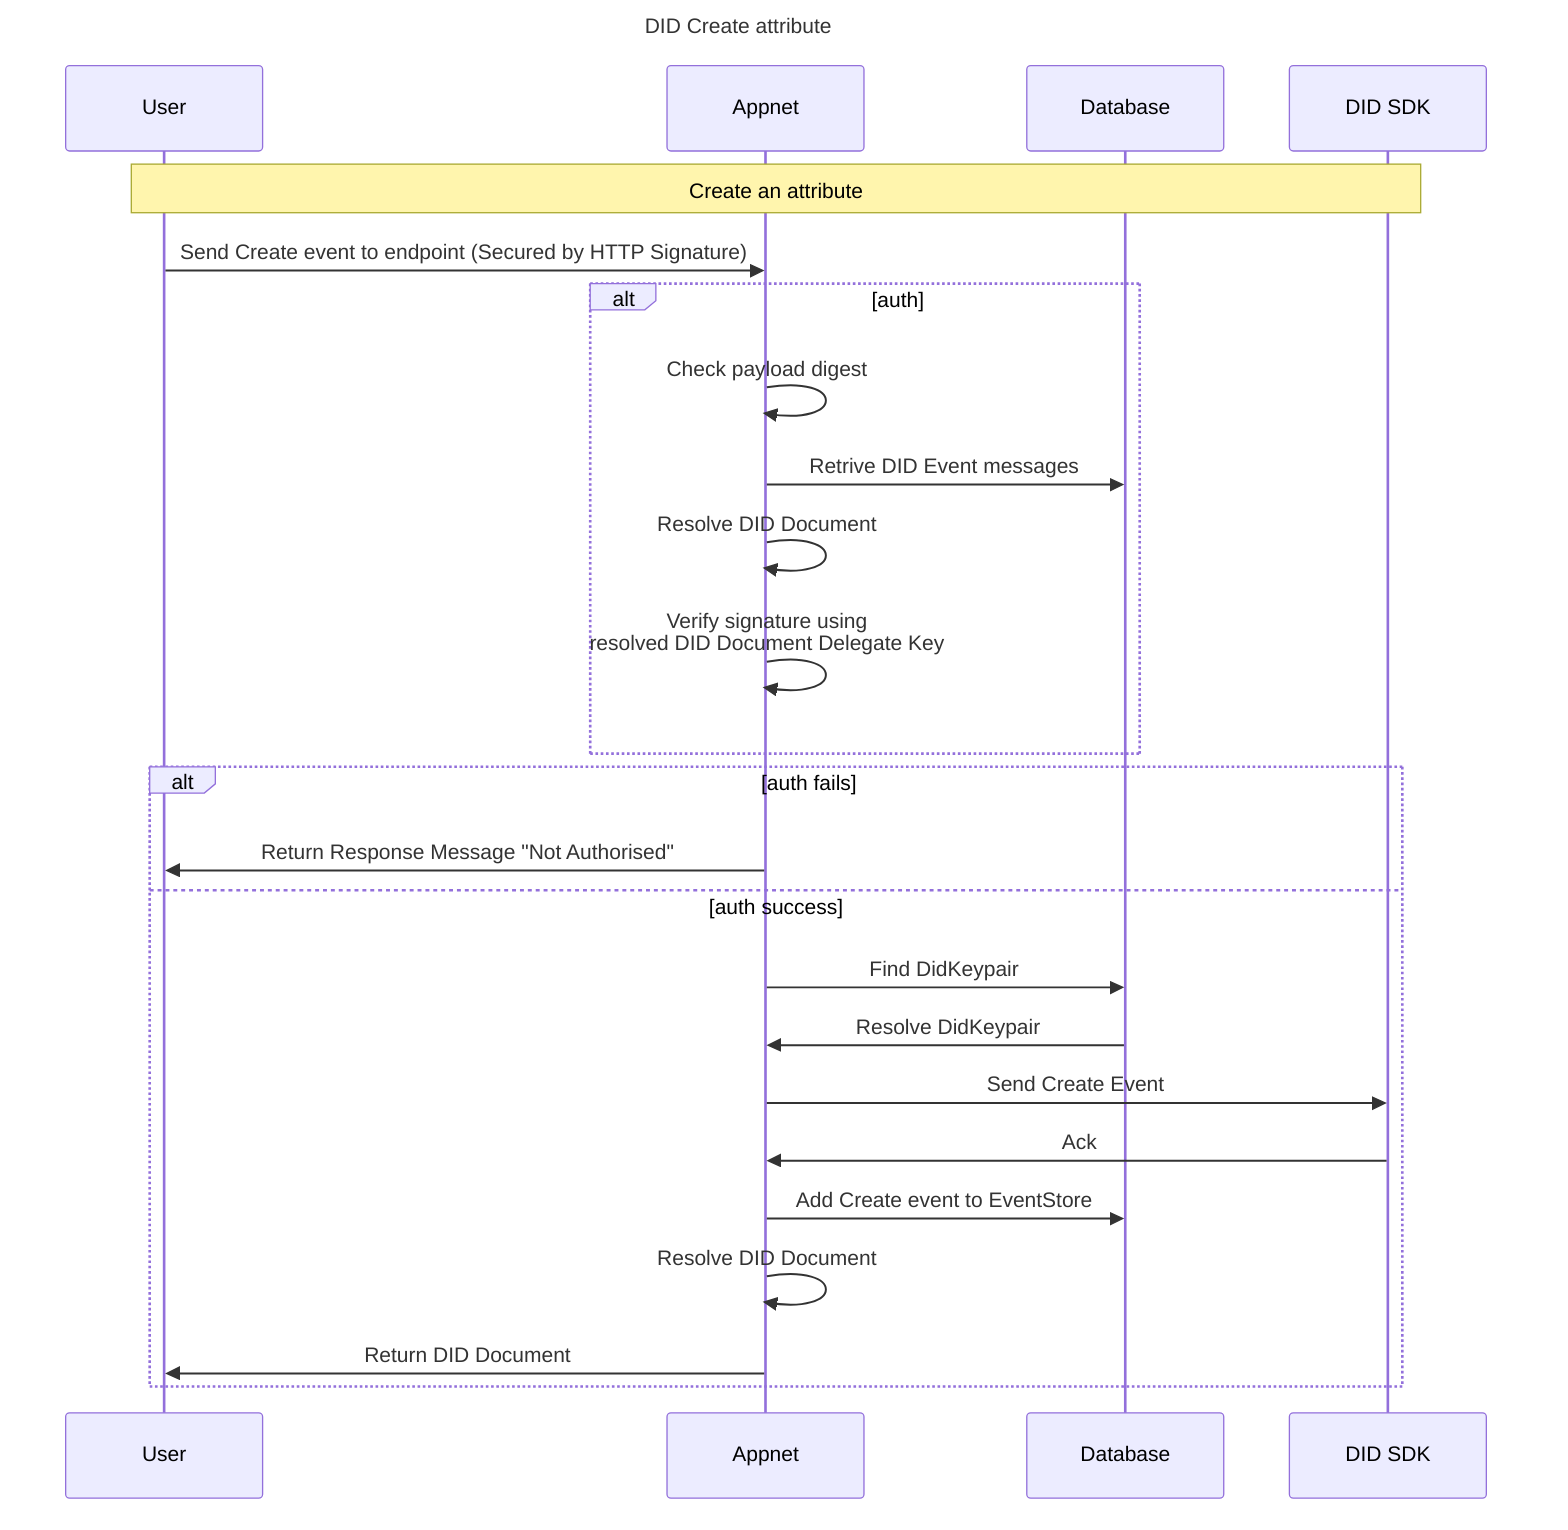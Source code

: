 sequenceDiagram
Title: DID Create attribute

participant Subject as User
participant API as Appnet
participant Database as Database
participant DIDSDK as DID SDK

note over Subject,DIDSDK: Create an attribute
Subject ->> API: Send Create event to endpoint (Secured by HTTP Signature)
alt auth
API ->> API: Check payload digest
API ->> Database: Retrive DID Event messages
API ->> API: Resolve DID Document
API ->> API: Verify signature using <br> resolved DID Document Delegate Key
end 
alt auth fails
API ->> Subject: Return Response Message "Not Authorised"
else auth success
API ->> Database: Find DidKeypair
Database ->> API: Resolve DidKeypair
API ->> DIDSDK: Send Create Event
DIDSDK ->> API: Ack
API ->> Database: Add Create event to EventStore
API ->> API: Resolve DID Document
API ->> Subject: Return DID Document
end